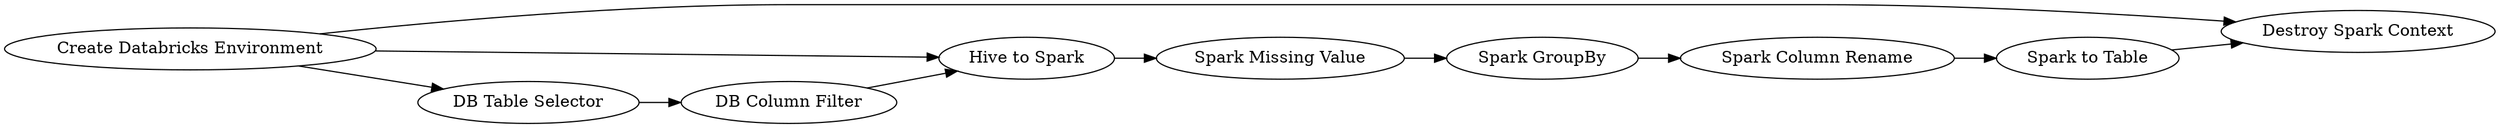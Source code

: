 digraph {
	7 -> 2348
	708 -> 2347
	7 -> 2325
	7 -> 676
	2325 -> 2326
	2324 -> 2325
	2350 -> 2348
	676 -> 2324
	2347 -> 2350
	2326 -> 708
	708 [label="Spark GroupBy"]
	7 [label="Create Databricks Environment"]
	2326 [label="Spark Missing Value"]
	2348 [label="Destroy Spark Context"]
	2350 [label="Spark to Table"]
	676 [label="DB Table Selector"]
	2347 [label="Spark Column Rename"]
	2325 [label="Hive to Spark"]
	2324 [label="DB Column Filter"]
	rankdir=LR
}
